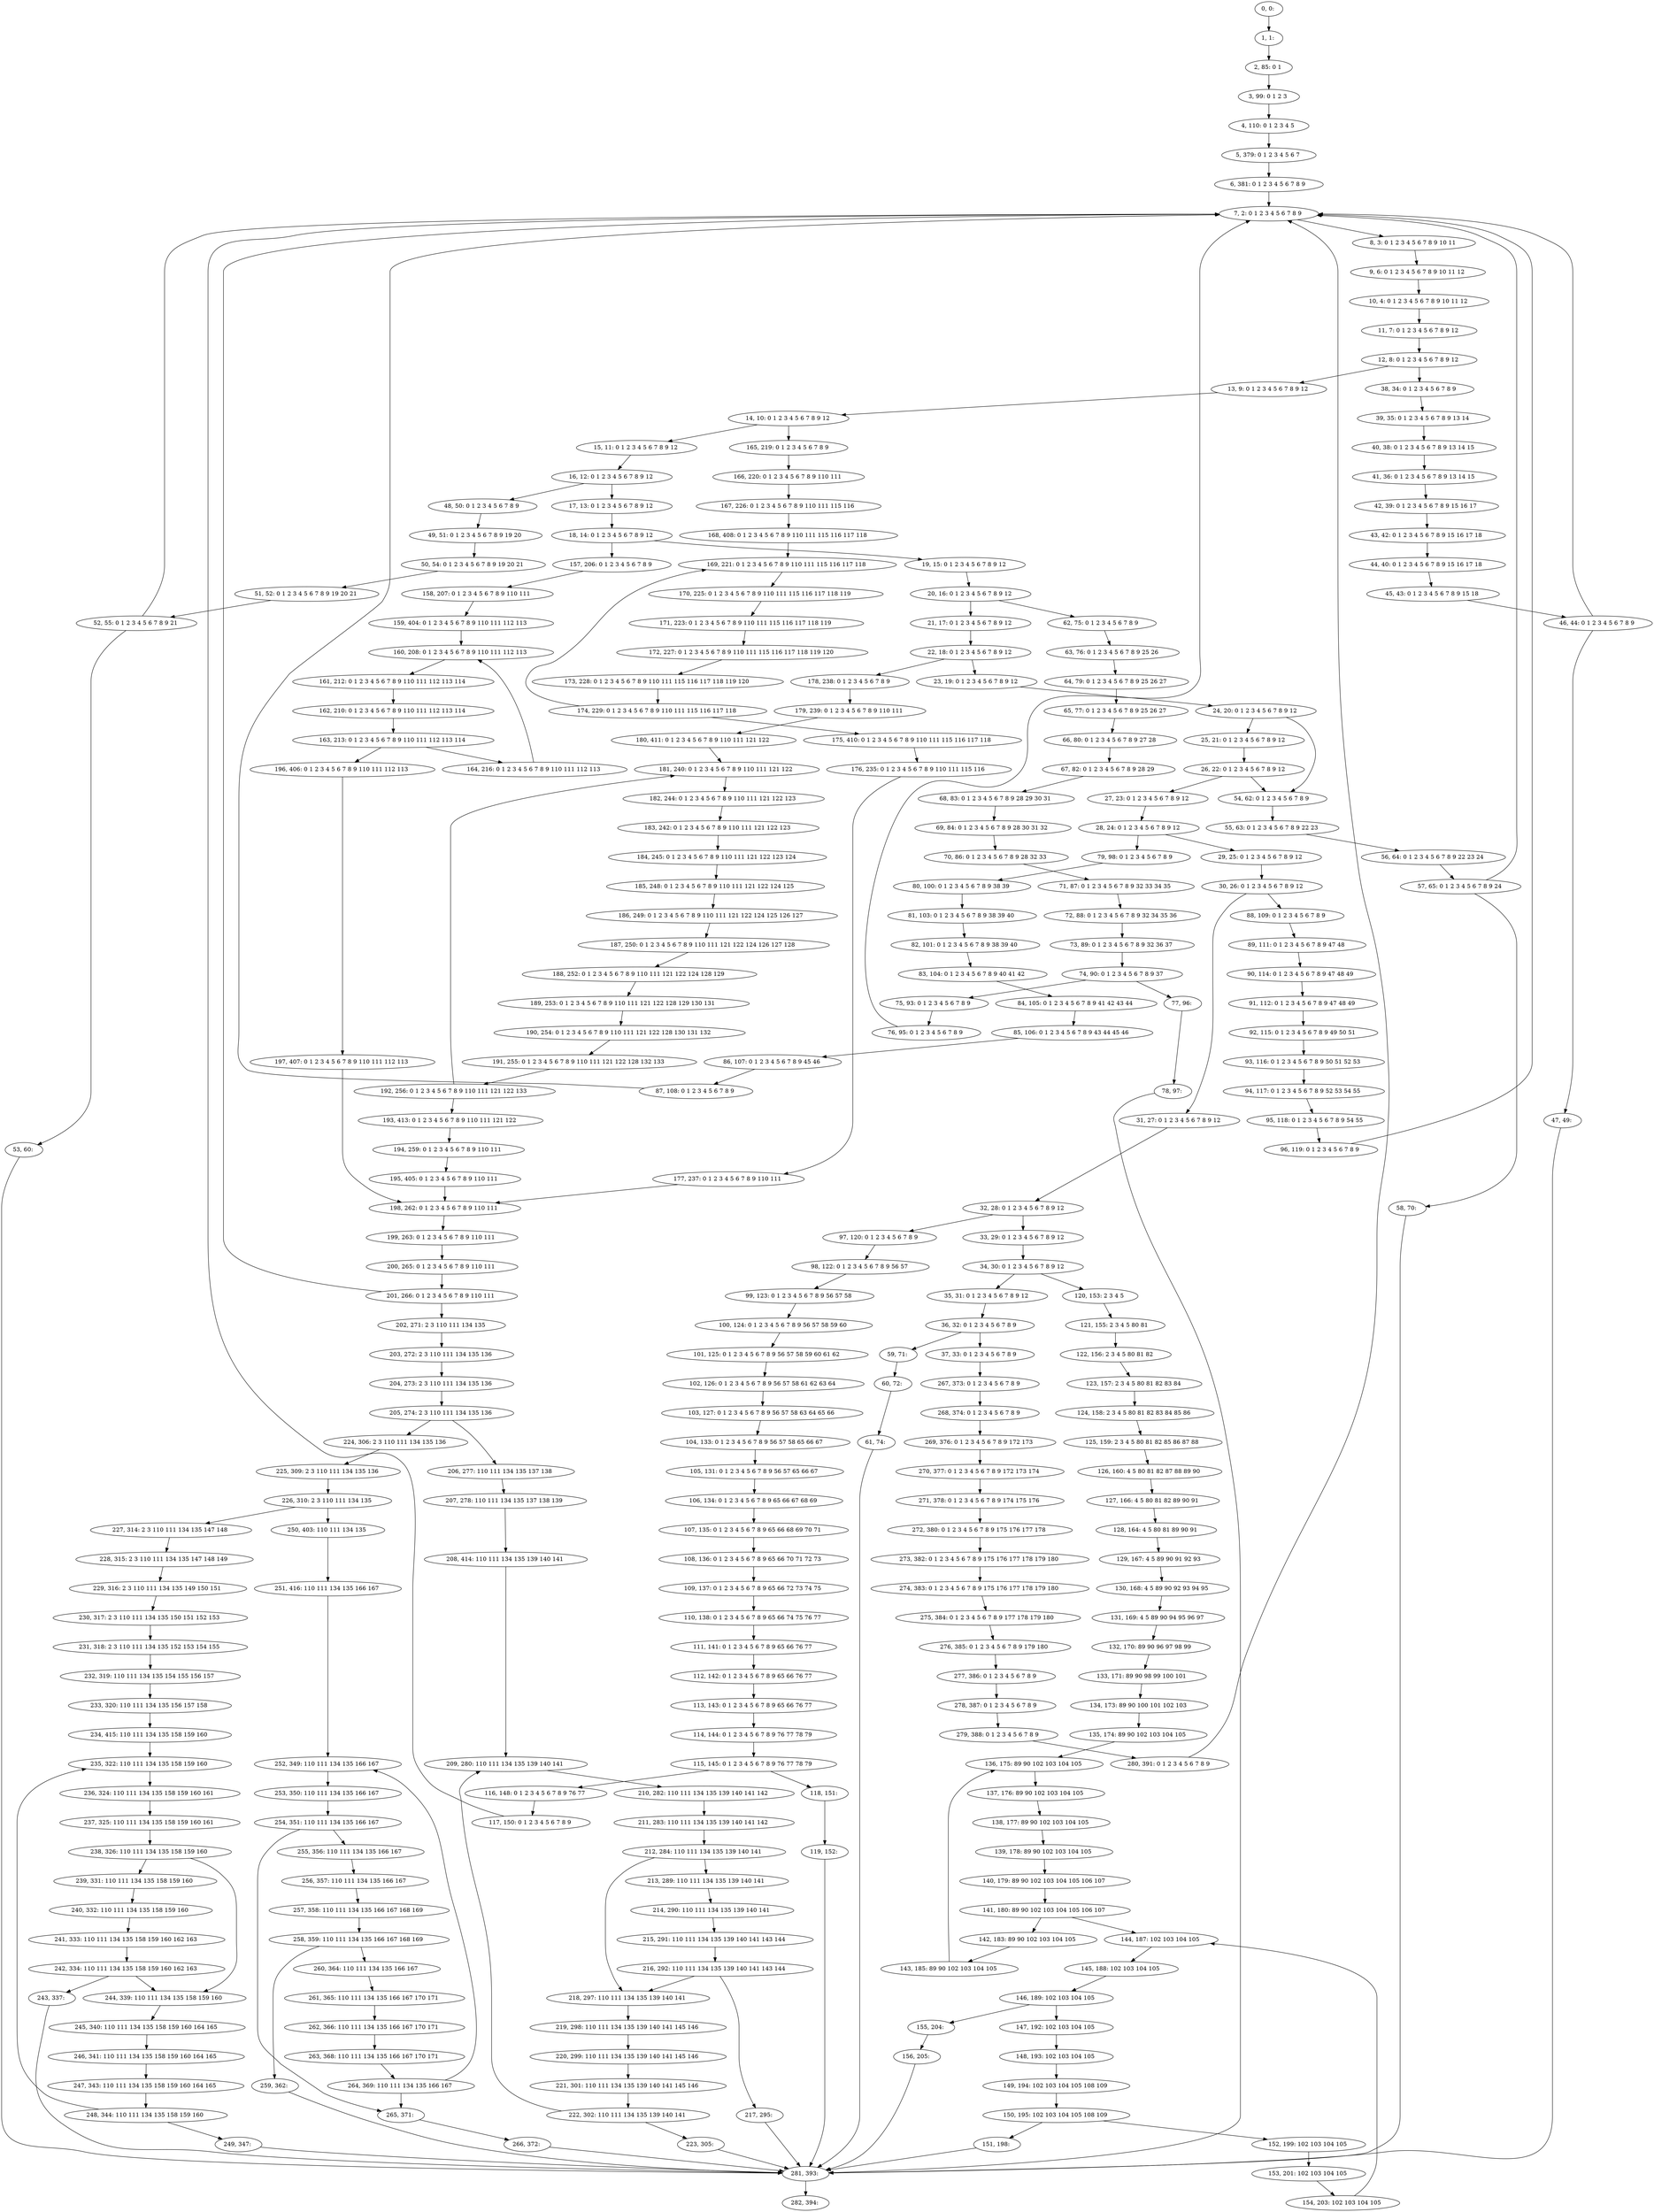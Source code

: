 digraph G {
0[label="0, 0: "];
1[label="1, 1: "];
2[label="2, 85: 0 1 "];
3[label="3, 99: 0 1 2 3 "];
4[label="4, 110: 0 1 2 3 4 5 "];
5[label="5, 379: 0 1 2 3 4 5 6 7 "];
6[label="6, 381: 0 1 2 3 4 5 6 7 8 9 "];
7[label="7, 2: 0 1 2 3 4 5 6 7 8 9 "];
8[label="8, 3: 0 1 2 3 4 5 6 7 8 9 10 11 "];
9[label="9, 6: 0 1 2 3 4 5 6 7 8 9 10 11 12 "];
10[label="10, 4: 0 1 2 3 4 5 6 7 8 9 10 11 12 "];
11[label="11, 7: 0 1 2 3 4 5 6 7 8 9 12 "];
12[label="12, 8: 0 1 2 3 4 5 6 7 8 9 12 "];
13[label="13, 9: 0 1 2 3 4 5 6 7 8 9 12 "];
14[label="14, 10: 0 1 2 3 4 5 6 7 8 9 12 "];
15[label="15, 11: 0 1 2 3 4 5 6 7 8 9 12 "];
16[label="16, 12: 0 1 2 3 4 5 6 7 8 9 12 "];
17[label="17, 13: 0 1 2 3 4 5 6 7 8 9 12 "];
18[label="18, 14: 0 1 2 3 4 5 6 7 8 9 12 "];
19[label="19, 15: 0 1 2 3 4 5 6 7 8 9 12 "];
20[label="20, 16: 0 1 2 3 4 5 6 7 8 9 12 "];
21[label="21, 17: 0 1 2 3 4 5 6 7 8 9 12 "];
22[label="22, 18: 0 1 2 3 4 5 6 7 8 9 12 "];
23[label="23, 19: 0 1 2 3 4 5 6 7 8 9 12 "];
24[label="24, 20: 0 1 2 3 4 5 6 7 8 9 12 "];
25[label="25, 21: 0 1 2 3 4 5 6 7 8 9 12 "];
26[label="26, 22: 0 1 2 3 4 5 6 7 8 9 12 "];
27[label="27, 23: 0 1 2 3 4 5 6 7 8 9 12 "];
28[label="28, 24: 0 1 2 3 4 5 6 7 8 9 12 "];
29[label="29, 25: 0 1 2 3 4 5 6 7 8 9 12 "];
30[label="30, 26: 0 1 2 3 4 5 6 7 8 9 12 "];
31[label="31, 27: 0 1 2 3 4 5 6 7 8 9 12 "];
32[label="32, 28: 0 1 2 3 4 5 6 7 8 9 12 "];
33[label="33, 29: 0 1 2 3 4 5 6 7 8 9 12 "];
34[label="34, 30: 0 1 2 3 4 5 6 7 8 9 12 "];
35[label="35, 31: 0 1 2 3 4 5 6 7 8 9 12 "];
36[label="36, 32: 0 1 2 3 4 5 6 7 8 9 "];
37[label="37, 33: 0 1 2 3 4 5 6 7 8 9 "];
38[label="38, 34: 0 1 2 3 4 5 6 7 8 9 "];
39[label="39, 35: 0 1 2 3 4 5 6 7 8 9 13 14 "];
40[label="40, 38: 0 1 2 3 4 5 6 7 8 9 13 14 15 "];
41[label="41, 36: 0 1 2 3 4 5 6 7 8 9 13 14 15 "];
42[label="42, 39: 0 1 2 3 4 5 6 7 8 9 15 16 17 "];
43[label="43, 42: 0 1 2 3 4 5 6 7 8 9 15 16 17 18 "];
44[label="44, 40: 0 1 2 3 4 5 6 7 8 9 15 16 17 18 "];
45[label="45, 43: 0 1 2 3 4 5 6 7 8 9 15 18 "];
46[label="46, 44: 0 1 2 3 4 5 6 7 8 9 "];
47[label="47, 49: "];
48[label="48, 50: 0 1 2 3 4 5 6 7 8 9 "];
49[label="49, 51: 0 1 2 3 4 5 6 7 8 9 19 20 "];
50[label="50, 54: 0 1 2 3 4 5 6 7 8 9 19 20 21 "];
51[label="51, 52: 0 1 2 3 4 5 6 7 8 9 19 20 21 "];
52[label="52, 55: 0 1 2 3 4 5 6 7 8 9 21 "];
53[label="53, 60: "];
54[label="54, 62: 0 1 2 3 4 5 6 7 8 9 "];
55[label="55, 63: 0 1 2 3 4 5 6 7 8 9 22 23 "];
56[label="56, 64: 0 1 2 3 4 5 6 7 8 9 22 23 24 "];
57[label="57, 65: 0 1 2 3 4 5 6 7 8 9 24 "];
58[label="58, 70: "];
59[label="59, 71: "];
60[label="60, 72: "];
61[label="61, 74: "];
62[label="62, 75: 0 1 2 3 4 5 6 7 8 9 "];
63[label="63, 76: 0 1 2 3 4 5 6 7 8 9 25 26 "];
64[label="64, 79: 0 1 2 3 4 5 6 7 8 9 25 26 27 "];
65[label="65, 77: 0 1 2 3 4 5 6 7 8 9 25 26 27 "];
66[label="66, 80: 0 1 2 3 4 5 6 7 8 9 27 28 "];
67[label="67, 82: 0 1 2 3 4 5 6 7 8 9 28 29 "];
68[label="68, 83: 0 1 2 3 4 5 6 7 8 9 28 29 30 31 "];
69[label="69, 84: 0 1 2 3 4 5 6 7 8 9 28 30 31 32 "];
70[label="70, 86: 0 1 2 3 4 5 6 7 8 9 28 32 33 "];
71[label="71, 87: 0 1 2 3 4 5 6 7 8 9 32 33 34 35 "];
72[label="72, 88: 0 1 2 3 4 5 6 7 8 9 32 34 35 36 "];
73[label="73, 89: 0 1 2 3 4 5 6 7 8 9 32 36 37 "];
74[label="74, 90: 0 1 2 3 4 5 6 7 8 9 37 "];
75[label="75, 93: 0 1 2 3 4 5 6 7 8 9 "];
76[label="76, 95: 0 1 2 3 4 5 6 7 8 9 "];
77[label="77, 96: "];
78[label="78, 97: "];
79[label="79, 98: 0 1 2 3 4 5 6 7 8 9 "];
80[label="80, 100: 0 1 2 3 4 5 6 7 8 9 38 39 "];
81[label="81, 103: 0 1 2 3 4 5 6 7 8 9 38 39 40 "];
82[label="82, 101: 0 1 2 3 4 5 6 7 8 9 38 39 40 "];
83[label="83, 104: 0 1 2 3 4 5 6 7 8 9 40 41 42 "];
84[label="84, 105: 0 1 2 3 4 5 6 7 8 9 41 42 43 44 "];
85[label="85, 106: 0 1 2 3 4 5 6 7 8 9 43 44 45 46 "];
86[label="86, 107: 0 1 2 3 4 5 6 7 8 9 45 46 "];
87[label="87, 108: 0 1 2 3 4 5 6 7 8 9 "];
88[label="88, 109: 0 1 2 3 4 5 6 7 8 9 "];
89[label="89, 111: 0 1 2 3 4 5 6 7 8 9 47 48 "];
90[label="90, 114: 0 1 2 3 4 5 6 7 8 9 47 48 49 "];
91[label="91, 112: 0 1 2 3 4 5 6 7 8 9 47 48 49 "];
92[label="92, 115: 0 1 2 3 4 5 6 7 8 9 49 50 51 "];
93[label="93, 116: 0 1 2 3 4 5 6 7 8 9 50 51 52 53 "];
94[label="94, 117: 0 1 2 3 4 5 6 7 8 9 52 53 54 55 "];
95[label="95, 118: 0 1 2 3 4 5 6 7 8 9 54 55 "];
96[label="96, 119: 0 1 2 3 4 5 6 7 8 9 "];
97[label="97, 120: 0 1 2 3 4 5 6 7 8 9 "];
98[label="98, 122: 0 1 2 3 4 5 6 7 8 9 56 57 "];
99[label="99, 123: 0 1 2 3 4 5 6 7 8 9 56 57 58 "];
100[label="100, 124: 0 1 2 3 4 5 6 7 8 9 56 57 58 59 60 "];
101[label="101, 125: 0 1 2 3 4 5 6 7 8 9 56 57 58 59 60 61 62 "];
102[label="102, 126: 0 1 2 3 4 5 6 7 8 9 56 57 58 61 62 63 64 "];
103[label="103, 127: 0 1 2 3 4 5 6 7 8 9 56 57 58 63 64 65 66 "];
104[label="104, 133: 0 1 2 3 4 5 6 7 8 9 56 57 58 65 66 67 "];
105[label="105, 131: 0 1 2 3 4 5 6 7 8 9 56 57 65 66 67 "];
106[label="106, 134: 0 1 2 3 4 5 6 7 8 9 65 66 67 68 69 "];
107[label="107, 135: 0 1 2 3 4 5 6 7 8 9 65 66 68 69 70 71 "];
108[label="108, 136: 0 1 2 3 4 5 6 7 8 9 65 66 70 71 72 73 "];
109[label="109, 137: 0 1 2 3 4 5 6 7 8 9 65 66 72 73 74 75 "];
110[label="110, 138: 0 1 2 3 4 5 6 7 8 9 65 66 74 75 76 77 "];
111[label="111, 141: 0 1 2 3 4 5 6 7 8 9 65 66 76 77 "];
112[label="112, 142: 0 1 2 3 4 5 6 7 8 9 65 66 76 77 "];
113[label="113, 143: 0 1 2 3 4 5 6 7 8 9 65 66 76 77 "];
114[label="114, 144: 0 1 2 3 4 5 6 7 8 9 76 77 78 79 "];
115[label="115, 145: 0 1 2 3 4 5 6 7 8 9 76 77 78 79 "];
116[label="116, 148: 0 1 2 3 4 5 6 7 8 9 76 77 "];
117[label="117, 150: 0 1 2 3 4 5 6 7 8 9 "];
118[label="118, 151: "];
119[label="119, 152: "];
120[label="120, 153: 2 3 4 5 "];
121[label="121, 155: 2 3 4 5 80 81 "];
122[label="122, 156: 2 3 4 5 80 81 82 "];
123[label="123, 157: 2 3 4 5 80 81 82 83 84 "];
124[label="124, 158: 2 3 4 5 80 81 82 83 84 85 86 "];
125[label="125, 159: 2 3 4 5 80 81 82 85 86 87 88 "];
126[label="126, 160: 4 5 80 81 82 87 88 89 90 "];
127[label="127, 166: 4 5 80 81 82 89 90 91 "];
128[label="128, 164: 4 5 80 81 89 90 91 "];
129[label="129, 167: 4 5 89 90 91 92 93 "];
130[label="130, 168: 4 5 89 90 92 93 94 95 "];
131[label="131, 169: 4 5 89 90 94 95 96 97 "];
132[label="132, 170: 89 90 96 97 98 99 "];
133[label="133, 171: 89 90 98 99 100 101 "];
134[label="134, 173: 89 90 100 101 102 103 "];
135[label="135, 174: 89 90 102 103 104 105 "];
136[label="136, 175: 89 90 102 103 104 105 "];
137[label="137, 176: 89 90 102 103 104 105 "];
138[label="138, 177: 89 90 102 103 104 105 "];
139[label="139, 178: 89 90 102 103 104 105 "];
140[label="140, 179: 89 90 102 103 104 105 106 107 "];
141[label="141, 180: 89 90 102 103 104 105 106 107 "];
142[label="142, 183: 89 90 102 103 104 105 "];
143[label="143, 185: 89 90 102 103 104 105 "];
144[label="144, 187: 102 103 104 105 "];
145[label="145, 188: 102 103 104 105 "];
146[label="146, 189: 102 103 104 105 "];
147[label="147, 192: 102 103 104 105 "];
148[label="148, 193: 102 103 104 105 "];
149[label="149, 194: 102 103 104 105 108 109 "];
150[label="150, 195: 102 103 104 105 108 109 "];
151[label="151, 198: "];
152[label="152, 199: 102 103 104 105 "];
153[label="153, 201: 102 103 104 105 "];
154[label="154, 203: 102 103 104 105 "];
155[label="155, 204: "];
156[label="156, 205: "];
157[label="157, 206: 0 1 2 3 4 5 6 7 8 9 "];
158[label="158, 207: 0 1 2 3 4 5 6 7 8 9 110 111 "];
159[label="159, 404: 0 1 2 3 4 5 6 7 8 9 110 111 112 113 "];
160[label="160, 208: 0 1 2 3 4 5 6 7 8 9 110 111 112 113 "];
161[label="161, 212: 0 1 2 3 4 5 6 7 8 9 110 111 112 113 114 "];
162[label="162, 210: 0 1 2 3 4 5 6 7 8 9 110 111 112 113 114 "];
163[label="163, 213: 0 1 2 3 4 5 6 7 8 9 110 111 112 113 114 "];
164[label="164, 216: 0 1 2 3 4 5 6 7 8 9 110 111 112 113 "];
165[label="165, 219: 0 1 2 3 4 5 6 7 8 9 "];
166[label="166, 220: 0 1 2 3 4 5 6 7 8 9 110 111 "];
167[label="167, 226: 0 1 2 3 4 5 6 7 8 9 110 111 115 116 "];
168[label="168, 408: 0 1 2 3 4 5 6 7 8 9 110 111 115 116 117 118 "];
169[label="169, 221: 0 1 2 3 4 5 6 7 8 9 110 111 115 116 117 118 "];
170[label="170, 225: 0 1 2 3 4 5 6 7 8 9 110 111 115 116 117 118 119 "];
171[label="171, 223: 0 1 2 3 4 5 6 7 8 9 110 111 115 116 117 118 119 "];
172[label="172, 227: 0 1 2 3 4 5 6 7 8 9 110 111 115 116 117 118 119 120 "];
173[label="173, 228: 0 1 2 3 4 5 6 7 8 9 110 111 115 116 117 118 119 120 "];
174[label="174, 229: 0 1 2 3 4 5 6 7 8 9 110 111 115 116 117 118 "];
175[label="175, 410: 0 1 2 3 4 5 6 7 8 9 110 111 115 116 117 118 "];
176[label="176, 235: 0 1 2 3 4 5 6 7 8 9 110 111 115 116 "];
177[label="177, 237: 0 1 2 3 4 5 6 7 8 9 110 111 "];
178[label="178, 238: 0 1 2 3 4 5 6 7 8 9 "];
179[label="179, 239: 0 1 2 3 4 5 6 7 8 9 110 111 "];
180[label="180, 411: 0 1 2 3 4 5 6 7 8 9 110 111 121 122 "];
181[label="181, 240: 0 1 2 3 4 5 6 7 8 9 110 111 121 122 "];
182[label="182, 244: 0 1 2 3 4 5 6 7 8 9 110 111 121 122 123 "];
183[label="183, 242: 0 1 2 3 4 5 6 7 8 9 110 111 121 122 123 "];
184[label="184, 245: 0 1 2 3 4 5 6 7 8 9 110 111 121 122 123 124 "];
185[label="185, 248: 0 1 2 3 4 5 6 7 8 9 110 111 121 122 124 125 "];
186[label="186, 249: 0 1 2 3 4 5 6 7 8 9 110 111 121 122 124 125 126 127 "];
187[label="187, 250: 0 1 2 3 4 5 6 7 8 9 110 111 121 122 124 126 127 128 "];
188[label="188, 252: 0 1 2 3 4 5 6 7 8 9 110 111 121 122 124 128 129 "];
189[label="189, 253: 0 1 2 3 4 5 6 7 8 9 110 111 121 122 128 129 130 131 "];
190[label="190, 254: 0 1 2 3 4 5 6 7 8 9 110 111 121 122 128 130 131 132 "];
191[label="191, 255: 0 1 2 3 4 5 6 7 8 9 110 111 121 122 128 132 133 "];
192[label="192, 256: 0 1 2 3 4 5 6 7 8 9 110 111 121 122 133 "];
193[label="193, 413: 0 1 2 3 4 5 6 7 8 9 110 111 121 122 "];
194[label="194, 259: 0 1 2 3 4 5 6 7 8 9 110 111 "];
195[label="195, 405: 0 1 2 3 4 5 6 7 8 9 110 111 "];
196[label="196, 406: 0 1 2 3 4 5 6 7 8 9 110 111 112 113 "];
197[label="197, 407: 0 1 2 3 4 5 6 7 8 9 110 111 112 113 "];
198[label="198, 262: 0 1 2 3 4 5 6 7 8 9 110 111 "];
199[label="199, 263: 0 1 2 3 4 5 6 7 8 9 110 111 "];
200[label="200, 265: 0 1 2 3 4 5 6 7 8 9 110 111 "];
201[label="201, 266: 0 1 2 3 4 5 6 7 8 9 110 111 "];
202[label="202, 271: 2 3 110 111 134 135 "];
203[label="203, 272: 2 3 110 111 134 135 136 "];
204[label="204, 273: 2 3 110 111 134 135 136 "];
205[label="205, 274: 2 3 110 111 134 135 136 "];
206[label="206, 277: 110 111 134 135 137 138 "];
207[label="207, 278: 110 111 134 135 137 138 139 "];
208[label="208, 414: 110 111 134 135 139 140 141 "];
209[label="209, 280: 110 111 134 135 139 140 141 "];
210[label="210, 282: 110 111 134 135 139 140 141 142 "];
211[label="211, 283: 110 111 134 135 139 140 141 142 "];
212[label="212, 284: 110 111 134 135 139 140 141 "];
213[label="213, 289: 110 111 134 135 139 140 141 "];
214[label="214, 290: 110 111 134 135 139 140 141 "];
215[label="215, 291: 110 111 134 135 139 140 141 143 144 "];
216[label="216, 292: 110 111 134 135 139 140 141 143 144 "];
217[label="217, 295: "];
218[label="218, 297: 110 111 134 135 139 140 141 "];
219[label="219, 298: 110 111 134 135 139 140 141 145 146 "];
220[label="220, 299: 110 111 134 135 139 140 141 145 146 "];
221[label="221, 301: 110 111 134 135 139 140 141 145 146 "];
222[label="222, 302: 110 111 134 135 139 140 141 "];
223[label="223, 305: "];
224[label="224, 306: 2 3 110 111 134 135 136 "];
225[label="225, 309: 2 3 110 111 134 135 136 "];
226[label="226, 310: 2 3 110 111 134 135 "];
227[label="227, 314: 2 3 110 111 134 135 147 148 "];
228[label="228, 315: 2 3 110 111 134 135 147 148 149 "];
229[label="229, 316: 2 3 110 111 134 135 149 150 151 "];
230[label="230, 317: 2 3 110 111 134 135 150 151 152 153 "];
231[label="231, 318: 2 3 110 111 134 135 152 153 154 155 "];
232[label="232, 319: 110 111 134 135 154 155 156 157 "];
233[label="233, 320: 110 111 134 135 156 157 158 "];
234[label="234, 415: 110 111 134 135 158 159 160 "];
235[label="235, 322: 110 111 134 135 158 159 160 "];
236[label="236, 324: 110 111 134 135 158 159 160 161 "];
237[label="237, 325: 110 111 134 135 158 159 160 161 "];
238[label="238, 326: 110 111 134 135 158 159 160 "];
239[label="239, 331: 110 111 134 135 158 159 160 "];
240[label="240, 332: 110 111 134 135 158 159 160 "];
241[label="241, 333: 110 111 134 135 158 159 160 162 163 "];
242[label="242, 334: 110 111 134 135 158 159 160 162 163 "];
243[label="243, 337: "];
244[label="244, 339: 110 111 134 135 158 159 160 "];
245[label="245, 340: 110 111 134 135 158 159 160 164 165 "];
246[label="246, 341: 110 111 134 135 158 159 160 164 165 "];
247[label="247, 343: 110 111 134 135 158 159 160 164 165 "];
248[label="248, 344: 110 111 134 135 158 159 160 "];
249[label="249, 347: "];
250[label="250, 403: 110 111 134 135 "];
251[label="251, 416: 110 111 134 135 166 167 "];
252[label="252, 349: 110 111 134 135 166 167 "];
253[label="253, 350: 110 111 134 135 166 167 "];
254[label="254, 351: 110 111 134 135 166 167 "];
255[label="255, 356: 110 111 134 135 166 167 "];
256[label="256, 357: 110 111 134 135 166 167 "];
257[label="257, 358: 110 111 134 135 166 167 168 169 "];
258[label="258, 359: 110 111 134 135 166 167 168 169 "];
259[label="259, 362: "];
260[label="260, 364: 110 111 134 135 166 167 "];
261[label="261, 365: 110 111 134 135 166 167 170 171 "];
262[label="262, 366: 110 111 134 135 166 167 170 171 "];
263[label="263, 368: 110 111 134 135 166 167 170 171 "];
264[label="264, 369: 110 111 134 135 166 167 "];
265[label="265, 371: "];
266[label="266, 372: "];
267[label="267, 373: 0 1 2 3 4 5 6 7 8 9 "];
268[label="268, 374: 0 1 2 3 4 5 6 7 8 9 "];
269[label="269, 376: 0 1 2 3 4 5 6 7 8 9 172 173 "];
270[label="270, 377: 0 1 2 3 4 5 6 7 8 9 172 173 174 "];
271[label="271, 378: 0 1 2 3 4 5 6 7 8 9 174 175 176 "];
272[label="272, 380: 0 1 2 3 4 5 6 7 8 9 175 176 177 178 "];
273[label="273, 382: 0 1 2 3 4 5 6 7 8 9 175 176 177 178 179 180 "];
274[label="274, 383: 0 1 2 3 4 5 6 7 8 9 175 176 177 178 179 180 "];
275[label="275, 384: 0 1 2 3 4 5 6 7 8 9 177 178 179 180 "];
276[label="276, 385: 0 1 2 3 4 5 6 7 8 9 179 180 "];
277[label="277, 386: 0 1 2 3 4 5 6 7 8 9 "];
278[label="278, 387: 0 1 2 3 4 5 6 7 8 9 "];
279[label="279, 388: 0 1 2 3 4 5 6 7 8 9 "];
280[label="280, 391: 0 1 2 3 4 5 6 7 8 9 "];
281[label="281, 393: "];
282[label="282, 394: "];
0->1 ;
1->2 ;
2->3 ;
3->4 ;
4->5 ;
5->6 ;
6->7 ;
7->8 ;
8->9 ;
9->10 ;
10->11 ;
11->12 ;
12->13 ;
12->38 ;
13->14 ;
14->15 ;
14->165 ;
15->16 ;
16->17 ;
16->48 ;
17->18 ;
18->19 ;
18->157 ;
19->20 ;
20->21 ;
20->62 ;
21->22 ;
22->23 ;
22->178 ;
23->24 ;
24->25 ;
24->54 ;
25->26 ;
26->27 ;
26->54 ;
27->28 ;
28->29 ;
28->79 ;
29->30 ;
30->31 ;
30->88 ;
31->32 ;
32->33 ;
32->97 ;
33->34 ;
34->35 ;
34->120 ;
35->36 ;
36->37 ;
36->59 ;
37->267 ;
38->39 ;
39->40 ;
40->41 ;
41->42 ;
42->43 ;
43->44 ;
44->45 ;
45->46 ;
46->47 ;
46->7 ;
47->281 ;
48->49 ;
49->50 ;
50->51 ;
51->52 ;
52->53 ;
52->7 ;
53->281 ;
54->55 ;
55->56 ;
56->57 ;
57->58 ;
57->7 ;
58->281 ;
59->60 ;
60->61 ;
61->281 ;
62->63 ;
63->64 ;
64->65 ;
65->66 ;
66->67 ;
67->68 ;
68->69 ;
69->70 ;
70->71 ;
71->72 ;
72->73 ;
73->74 ;
74->75 ;
74->77 ;
75->76 ;
76->7 ;
77->78 ;
78->281 ;
79->80 ;
80->81 ;
81->82 ;
82->83 ;
83->84 ;
84->85 ;
85->86 ;
86->87 ;
87->7 ;
88->89 ;
89->90 ;
90->91 ;
91->92 ;
92->93 ;
93->94 ;
94->95 ;
95->96 ;
96->7 ;
97->98 ;
98->99 ;
99->100 ;
100->101 ;
101->102 ;
102->103 ;
103->104 ;
104->105 ;
105->106 ;
106->107 ;
107->108 ;
108->109 ;
109->110 ;
110->111 ;
111->112 ;
112->113 ;
113->114 ;
114->115 ;
115->116 ;
115->118 ;
116->117 ;
117->7 ;
118->119 ;
119->281 ;
120->121 ;
121->122 ;
122->123 ;
123->124 ;
124->125 ;
125->126 ;
126->127 ;
127->128 ;
128->129 ;
129->130 ;
130->131 ;
131->132 ;
132->133 ;
133->134 ;
134->135 ;
135->136 ;
136->137 ;
137->138 ;
138->139 ;
139->140 ;
140->141 ;
141->142 ;
141->144 ;
142->143 ;
143->136 ;
144->145 ;
145->146 ;
146->147 ;
146->155 ;
147->148 ;
148->149 ;
149->150 ;
150->151 ;
150->152 ;
151->281 ;
152->153 ;
153->154 ;
154->144 ;
155->156 ;
156->281 ;
157->158 ;
158->159 ;
159->160 ;
160->161 ;
161->162 ;
162->163 ;
163->164 ;
163->196 ;
164->160 ;
165->166 ;
166->167 ;
167->168 ;
168->169 ;
169->170 ;
170->171 ;
171->172 ;
172->173 ;
173->174 ;
174->175 ;
174->169 ;
175->176 ;
176->177 ;
177->198 ;
178->179 ;
179->180 ;
180->181 ;
181->182 ;
182->183 ;
183->184 ;
184->185 ;
185->186 ;
186->187 ;
187->188 ;
188->189 ;
189->190 ;
190->191 ;
191->192 ;
192->193 ;
192->181 ;
193->194 ;
194->195 ;
195->198 ;
196->197 ;
197->198 ;
198->199 ;
199->200 ;
200->201 ;
201->202 ;
201->7 ;
202->203 ;
203->204 ;
204->205 ;
205->206 ;
205->224 ;
206->207 ;
207->208 ;
208->209 ;
209->210 ;
210->211 ;
211->212 ;
212->213 ;
212->218 ;
213->214 ;
214->215 ;
215->216 ;
216->217 ;
216->218 ;
217->281 ;
218->219 ;
219->220 ;
220->221 ;
221->222 ;
222->223 ;
222->209 ;
223->281 ;
224->225 ;
225->226 ;
226->227 ;
226->250 ;
227->228 ;
228->229 ;
229->230 ;
230->231 ;
231->232 ;
232->233 ;
233->234 ;
234->235 ;
235->236 ;
236->237 ;
237->238 ;
238->239 ;
238->244 ;
239->240 ;
240->241 ;
241->242 ;
242->243 ;
242->244 ;
243->281 ;
244->245 ;
245->246 ;
246->247 ;
247->248 ;
248->249 ;
248->235 ;
249->281 ;
250->251 ;
251->252 ;
252->253 ;
253->254 ;
254->255 ;
254->265 ;
255->256 ;
256->257 ;
257->258 ;
258->259 ;
258->260 ;
259->281 ;
260->261 ;
261->262 ;
262->263 ;
263->264 ;
264->265 ;
264->252 ;
265->266 ;
266->281 ;
267->268 ;
268->269 ;
269->270 ;
270->271 ;
271->272 ;
272->273 ;
273->274 ;
274->275 ;
275->276 ;
276->277 ;
277->278 ;
278->279 ;
279->280 ;
280->7 ;
281->282 ;
}

